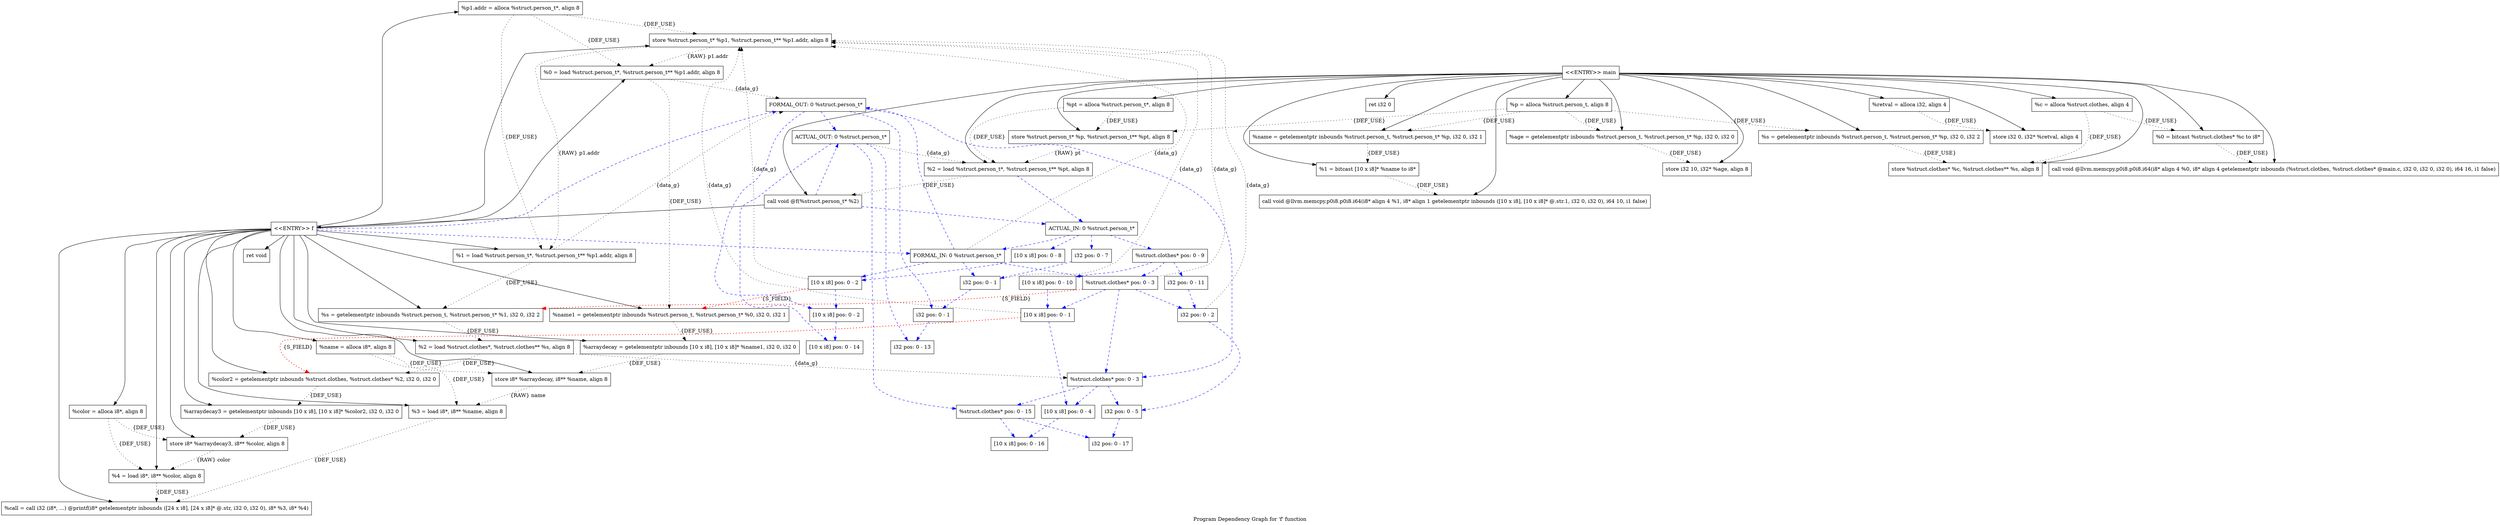 digraph "Program Dependency Graph for 'f' function" {
	label="Program Dependency Graph for 'f' function";

	Node0x976a110 [shape=record,label="{  %p1.addr = alloca %struct.person_t*, align 8}"];
	Node0x976a110 -> Node0x976f4f0[style=dotted,label = "{DEF_USE}" ];
	Node0x976a110 -> Node0x976f560[style=dotted,label = "{DEF_USE}" ];
	Node0x976a110 -> Node0x976f630[style=dotted,label = "{DEF_USE}" ];
	Node0x976f4f0 [shape=record,label="{  store %struct.person_t* %p1, %struct.person_t** %p1.addr, align 8}"];
	Node0x976f4f0 -> Node0x976f560[style=dotted,label = "{RAW} p1.addr"];
	Node0x976f4f0 -> Node0x976f630[style=dotted,label = "{RAW} p1.addr"];
	Node0x976f560 [shape=record,label="{  %0 = load %struct.person_t*, %struct.person_t** %p1.addr, align 8}"];
	Node0x976f560 -> Node0x976d100[style=dotted,label = "{DEF_USE}" ];
	Node0x976f560 -> Node0x97752b0[style=dotted, label = "{data_g}"];
	Node0x976f630 [shape=record,label="{  %1 = load %struct.person_t*, %struct.person_t** %p1.addr, align 8}"];
	Node0x976f630 -> Node0x976d1e0[style=dotted,label = "{DEF_USE}" ];
	Node0x976f630 -> Node0x97752b0[style=dotted, label = "{data_g}"];
	Node0x976c290 [shape=record,label="{  %name = alloca i8*, align 8}"];
	Node0x976c290 -> Node0x976f5d0[style=dotted,label = "{DEF_USE}" ];
	Node0x976c290 -> Node0x976c390[style=dotted,label = "{DEF_USE}" ];
	Node0x976f5d0 [shape=record,label="{  store i8* %arraydecay, i8** %name, align 8}"];
	Node0x976f5d0 -> Node0x976c390[style=dotted,label = "{RAW} name"];
	Node0x976c390 [shape=record,label="{  %3 = load i8*, i8** %name, align 8}"];
	Node0x976c390 -> Node0x976d460[style=dotted,label = "{DEF_USE}" ];
	Node0x976c430 [shape=record,label="{  %color = alloca i8*, align 8}"];
	Node0x976c430 -> Node0x976c4a0[style=dotted,label = "{DEF_USE}" ];
	Node0x976c430 -> Node0x976c5a0[style=dotted,label = "{DEF_USE}" ];
	Node0x976c4a0 [shape=record,label="{  store i8* %arraydecay3, i8** %color, align 8}"];
	Node0x976c4a0 -> Node0x976c5a0[style=dotted,label = "{RAW} color"];
	Node0x976c5a0 [shape=record,label="{  %4 = load i8*, i8** %color, align 8}"];
	Node0x976c5a0 -> Node0x976d460[style=dotted,label = "{DEF_USE}" ];
	Node0x976d100 [shape=record,label="{  %name1 = getelementptr inbounds %struct.person_t, %struct.person_t* %0, i32 0, i32 1}"];
	Node0x976d100 -> Node0x976d170[style=dotted,label = "{DEF_USE}" ];
	Node0x976d170 [shape=record,label="{  %arraydecay = getelementptr inbounds [10 x i8], [10 x i8]* %name1, i32 0, i32 0}"];
	Node0x976d170 -> Node0x976f5d0[style=dotted,label = "{DEF_USE}" ];
	Node0x976d1e0 [shape=record,label="{  %s = getelementptr inbounds %struct.person_t, %struct.person_t* %1, i32 0, i32 2}"];
	Node0x976d1e0 -> Node0x976d270[style=dotted,label = "{DEF_USE}" ];
	Node0x976d270 [shape=record,label="{  %2 = load %struct.clothes*, %struct.clothes** %s, align 8}"];
	Node0x976d270 -> Node0x976d300[style=dotted,label = "{DEF_USE}" ];
	Node0x976d270 -> Node0x9775430[style=dotted, label = "{data_g}"];
	Node0x976d300 [shape=record,label="{  %color2 = getelementptr inbounds %struct.clothes, %struct.clothes* %2, i32 0, i32 0}"];
	Node0x976d300 -> Node0x976d390[style=dotted,label = "{DEF_USE}" ];
	Node0x976d390 [shape=record,label="{  %arraydecay3 = getelementptr inbounds [10 x i8], [10 x i8]* %color2, i32 0, i32 0}"];
	Node0x976d390 -> Node0x976c4a0[style=dotted,label = "{DEF_USE}" ];
	Node0x976d460 [shape=record,label="{  %call = call i32 (i8*, ...) @printf(i8* getelementptr inbounds ([24 x i8], [24 x i8]* @.str, i32 0, i32 0), i8* %3, i8* %4)}"];
	Node0x976d8c0 [shape=record,label="{\<\<ENTRY\>\> f}"];
	Node0x976d8c0 -> Node0x976a110;
	Node0x976d8c0 -> Node0x976c290;
	Node0x976d8c0 -> Node0x976c430;
	Node0x976d8c0 -> Node0x976f4f0;
	Node0x976d8c0 -> Node0x976f560;
	Node0x976d8c0 -> Node0x976d100;
	Node0x976d8c0 -> Node0x976d170;
	Node0x976d8c0 -> Node0x976f5d0;
	Node0x976d8c0 -> Node0x976f630;
	Node0x976d8c0 -> Node0x976d1e0;
	Node0x976d8c0 -> Node0x976d270;
	Node0x976d8c0 -> Node0x976d300;
	Node0x976d8c0 -> Node0x976d390;
	Node0x976d8c0 -> Node0x976c4a0;
	Node0x976d8c0 -> Node0x976c390;
	Node0x976d8c0 -> Node0x976c5a0;
	Node0x976d8c0 -> Node0x976d460;
	Node0x976d8c0 -> Node0x976d950;
	Node0x976d8c0 -> Node0x9774f70[style=dashed, color="blue"];
	Node0x976d8c0 -> Node0x97752b0[style=dashed, color="blue"];
	Node0x976d950 [shape=record,label="{  ret void}"];
	Node0x976f460 [shape=record,label="{  %retval = alloca i32, align 4}"];
	Node0x976f460 -> Node0x97705b0[style=dotted,label = "{DEF_USE}" ];
	Node0x97705b0 [shape=record,label="{  store i32 0, i32* %retval, align 4}"];
	Node0x9770690 [shape=record,label="{  %c = alloca %struct.clothes, align 4}"];
	Node0x9770690 -> Node0x9770700[style=dotted,label = "{DEF_USE}" ];
	Node0x9770690 -> Node0x9770770[style=dotted,label = "{DEF_USE}" ];
	Node0x9770700 [shape=record,label="{  %0 = bitcast %struct.clothes* %c to i8*}"];
	Node0x9770700 -> Node0x976e7a0[style=dotted,label = "{DEF_USE}" ];
	Node0x9770770 [shape=record,label="{  store %struct.clothes* %c, %struct.clothes** %s, align 8}"];
	Node0x9770810 [shape=record,label="{  %p = alloca %struct.person_t, align 8}"];
	Node0x9770810 -> Node0x9770880[style=dotted,label = "{DEF_USE}" ];
	Node0x9770810 -> Node0x97708f0[style=dotted,label = "{DEF_USE}" ];
	Node0x9770810 -> Node0x976e590[style=dotted,label = "{DEF_USE}" ];
	Node0x9770810 -> Node0x9770960[style=dotted,label = "{DEF_USE}" ];
	Node0x9770880 [shape=record,label="{  %age = getelementptr inbounds %struct.person_t, %struct.person_t* %p, i32 0, i32 0}"];
	Node0x9770880 -> Node0x976e810[style=dotted,label = "{DEF_USE}" ];
	Node0x97708f0 [shape=record,label="{  %name = getelementptr inbounds %struct.person_t, %struct.person_t* %p, i32 0, i32 1}"];
	Node0x97708f0 -> Node0x976d4f0[style=dotted,label = "{DEF_USE}" ];
	Node0x976e590 [shape=record,label="{  %s = getelementptr inbounds %struct.person_t, %struct.person_t* %p, i32 0, i32 2}"];
	Node0x976e590 -> Node0x9770770[style=dotted,label = "{DEF_USE}" ];
	Node0x9770960 [shape=record,label="{  store %struct.person_t* %p, %struct.person_t** %pt, align 8}"];
	Node0x9770960 -> Node0x976e700[style=dotted,label = "{RAW} pt"];
	Node0x976e690 [shape=record,label="{  %pt = alloca %struct.person_t*, align 8}"];
	Node0x976e690 -> Node0x9770960[style=dotted,label = "{DEF_USE}" ];
	Node0x976e690 -> Node0x976e700[style=dotted,label = "{DEF_USE}" ];
	Node0x976e700 [shape=record,label="{  %2 = load %struct.person_t*, %struct.person_t** %pt, align 8}"];
	Node0x976e700 -> Node0x976d5b0[style=dotted,label = "{DEF_USE}" ];
	Node0x976e700 -> Node0x9772560[style=dashed, color="blue"];
	Node0x976e7a0 [shape=record,label="{  call void @llvm.memcpy.p0i8.p0i8.i64(i8* align 4 %0, i8* align 4 getelementptr inbounds (%struct.clothes, %struct.clothes* @main.c, i32 0, i32 0, i32 0), i64 16, i1 false)}"];
	Node0x976e810 [shape=record,label="{  store i32 10, i32* %age, align 8}"];
	Node0x976d4f0 [shape=record,label="{  %1 = bitcast [10 x i8]* %name to i8*}"];
	Node0x976d4f0 -> Node0x976d580[style=dotted,label = "{DEF_USE}" ];
	Node0x976d580 [shape=record,label="{  call void @llvm.memcpy.p0i8.p0i8.i64(i8* align 4 %1, i8* align 1 getelementptr inbounds ([10 x i8], [10 x i8]* @.str.1, i32 0, i32 0), i64 10, i1 false)}"];
	Node0x976d5b0 [shape=record,label="{  call void @f(%struct.person_t* %2)}"];
	Node0x976d5b0 -> Node0x976d8c0;
	Node0x976d5b0 -> Node0x9772560[style=dashed, color="blue"];
	Node0x976d5b0 -> Node0x97728b0[style=dashed, color="blue"];
	Node0x9774f70 [shape=record,label="{FORMAL_IN: 0 %struct.person_t*}"];
	Node0x9774f70 -> Node0x9774fe0[style=dashed, color="blue"];
	Node0x9774f70 -> Node0x9775070[style=dashed, color="blue"];
	Node0x9774f70 -> Node0x9775110[style=dashed, color="blue"];
	Node0x9774f70 -> Node0x97752b0[style=dashed, color="blue"];
	Node0x9774f70 -> Node0x976f4f0[style=dotted, label = "{data_g}"];
	Node0x9774fe0 [shape=record,label="{i32 pos: 0 - 1}"];
	Node0x9774fe0 -> Node0x9775320[style=dashed, color="blue"];
	Node0x9774fe0 -> Node0x976f4f0[style=dotted, label = "{data_g}"];
	Node0x9775070 [shape=record,label="{[10 x i8] pos: 0 - 2}"];
	Node0x9775070 -> Node0x9775390[style=dashed, color="blue"];
	Node0x9775070 -> Node0x976d100[style=dotted, label="{S_FIELD}", color="red", penwidth="2.0"];
	Node0x9775070 -> Node0x976f4f0[style=dotted, label = "{data_g}"];
	Node0x9775110 [shape=record,label="{%struct.clothes* pos: 0 - 3}"];
	Node0x9775110 -> Node0x97750e0[style=dashed, color="blue"];
	Node0x9775110 -> Node0x9775210[style=dashed, color="blue"];
	Node0x9775110 -> Node0x9775430[style=dashed, color="blue"];
	Node0x9775110 -> Node0x976d1e0[style=dotted, label="{S_FIELD}", color="red", penwidth="2.0"];
	Node0x9775110 -> Node0x976f4f0[style=dotted, label = "{data_g}"];
	Node0x97750e0 [shape=record,label="{[10 x i8] pos: 0 - 1}"];
	Node0x97750e0 -> Node0x9775400[style=dashed, color="blue"];
	Node0x97750e0 -> Node0x976d300[style=dotted, label="{S_FIELD}", color="red", penwidth="2.0"];
	Node0x97750e0 -> Node0x976f4f0[style=dotted, label = "{data_g}"];
	Node0x9775210 [shape=record,label="{i32 pos: 0 - 2}"];
	Node0x9775210 -> Node0x9775530[style=dashed, color="blue"];
	Node0x9775210 -> Node0x976f4f0[style=dotted, label = "{data_g}"];
	Node0x97752b0 [shape=record,label="{FORMAL_OUT: 0 %struct.person_t*}"];
	Node0x97752b0 -> Node0x9775320[style=dashed, color="blue"];
	Node0x97752b0 -> Node0x9775390[style=dashed, color="blue"];
	Node0x97752b0 -> Node0x9775430[style=dashed, color="blue"];
	Node0x97752b0 -> Node0x97728b0[style=dashed, color="blue"];
	Node0x9775320 [shape=record,label="{i32 pos: 0 - 1}"];
	Node0x9775320 -> Node0x9772920[style=dashed, color="blue"];
	Node0x9775390 [shape=record,label="{[10 x i8] pos: 0 - 2}"];
	Node0x9775390 -> Node0x9772990[style=dashed, color="blue"];
	Node0x9775430 [shape=record,label="{%struct.clothes* pos: 0 - 3}"];
	Node0x9775430 -> Node0x9775400[style=dashed, color="blue"];
	Node0x9775430 -> Node0x9775530[style=dashed, color="blue"];
	Node0x9775430 -> Node0x9772a30[style=dashed, color="blue"];
	Node0x9775400 [shape=record,label="{[10 x i8] pos: 0 - 4}"];
	Node0x9775400 -> Node0x9772a00[style=dashed, color="blue"];
	Node0x9775530 [shape=record,label="{i32 pos: 0 - 5}"];
	Node0x9775530 -> Node0x9772b30[style=dashed, color="blue"];
	Node0x9772560 [shape=record,label="{ACTUAL_IN: 0 %struct.person_t*}"];
	Node0x9772560 -> Node0x9772600[style=dashed, color="blue"];
	Node0x9772560 -> Node0x9772670[style=dashed, color="blue"];
	Node0x9772560 -> Node0x9772710[style=dashed, color="blue"];
	Node0x9772560 -> Node0x9774f70[style=dashed, color="blue"];
	Node0x9772600 [shape=record,label="{i32 pos: 0 - 7}"];
	Node0x9772600 -> Node0x9774fe0[style=dashed, color="blue"];
	Node0x9772670 [shape=record,label="{[10 x i8] pos: 0 - 8}"];
	Node0x9772670 -> Node0x9775070[style=dashed, color="blue"];
	Node0x9772710 [shape=record,label="{%struct.clothes* pos: 0 - 9}"];
	Node0x9772710 -> Node0x97726e0[style=dashed, color="blue"];
	Node0x9772710 -> Node0x9772810[style=dashed, color="blue"];
	Node0x9772710 -> Node0x9775110[style=dashed, color="blue"];
	Node0x97726e0 [shape=record,label="{[10 x i8] pos: 0 - 10}"];
	Node0x97726e0 -> Node0x97750e0[style=dashed, color="blue"];
	Node0x9772810 [shape=record,label="{i32 pos: 0 - 11}"];
	Node0x9772810 -> Node0x9775210[style=dashed, color="blue"];
	Node0x97728b0 [shape=record,label="{ACTUAL_OUT: 0 %struct.person_t*}"];
	Node0x97728b0 -> Node0x9772920[style=dashed, color="blue"];
	Node0x97728b0 -> Node0x9772990[style=dashed, color="blue"];
	Node0x97728b0 -> Node0x9772a30[style=dashed, color="blue"];
	Node0x97728b0 -> Node0x976e700[style=dotted, label = "{data_g}"];
	Node0x9772920 [shape=record,label="{i32 pos: 0 - 13}"];
	Node0x9772990 [shape=record,label="{[10 x i8] pos: 0 - 14}"];
	Node0x9772a30 [shape=record,label="{%struct.clothes* pos: 0 - 15}"];
	Node0x9772a30 -> Node0x9772a00[style=dashed, color="blue"];
	Node0x9772a30 -> Node0x9772b30[style=dashed, color="blue"];
	Node0x9772a00 [shape=record,label="{[10 x i8] pos: 0 - 16}"];
	Node0x9772b30 [shape=record,label="{i32 pos: 0 - 17}"];
	Node0x97755a0 [shape=record,label="{\<\<ENTRY\>\> main}"];
	Node0x97755a0 -> Node0x976f460;
	Node0x97755a0 -> Node0x9770690;
	Node0x97755a0 -> Node0x9770810;
	Node0x97755a0 -> Node0x976e690;
	Node0x97755a0 -> Node0x97705b0;
	Node0x97755a0 -> Node0x9770700;
	Node0x97755a0 -> Node0x976e7a0;
	Node0x97755a0 -> Node0x9770880;
	Node0x97755a0 -> Node0x976e810;
	Node0x97755a0 -> Node0x97708f0;
	Node0x97755a0 -> Node0x976d4f0;
	Node0x97755a0 -> Node0x976d580;
	Node0x97755a0 -> Node0x976e590;
	Node0x97755a0 -> Node0x9770770;
	Node0x97755a0 -> Node0x9770960;
	Node0x97755a0 -> Node0x976e700;
	Node0x97755a0 -> Node0x976d5b0;
	Node0x97755a0 -> Node0x9772880;
	Node0x9772880 [shape=record,label="{  ret i32 0}"];
}
